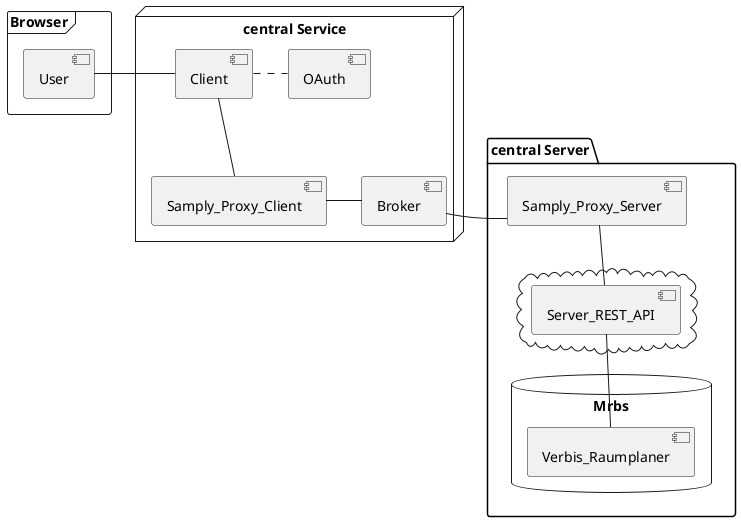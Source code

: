 @startuml

frame "Browser" {
    [User]
}

node "central Service" {
    [Client]
    [OAuth]
    [Samply_Proxy_Client]
    [Broker]
}

package "central Server" {
    [Samply_Proxy_Server]
    cloud {
        [Server_REST_API]
    }
    database "Mrbs" {
        [Verbis_Raumplaner]
    }
}
'' Verbindungen
[User] - [Client]
[Client] -- [Samply_Proxy_Client]
[Client] . [OAuth]
[Samply_Proxy_Client] - [Broker]
[Broker] - [Samply_Proxy_Server]
[Samply_Proxy_Server] -- [Server_REST_API]
[Server_REST_API] -- [Verbis_Raumplaner]
@enduml